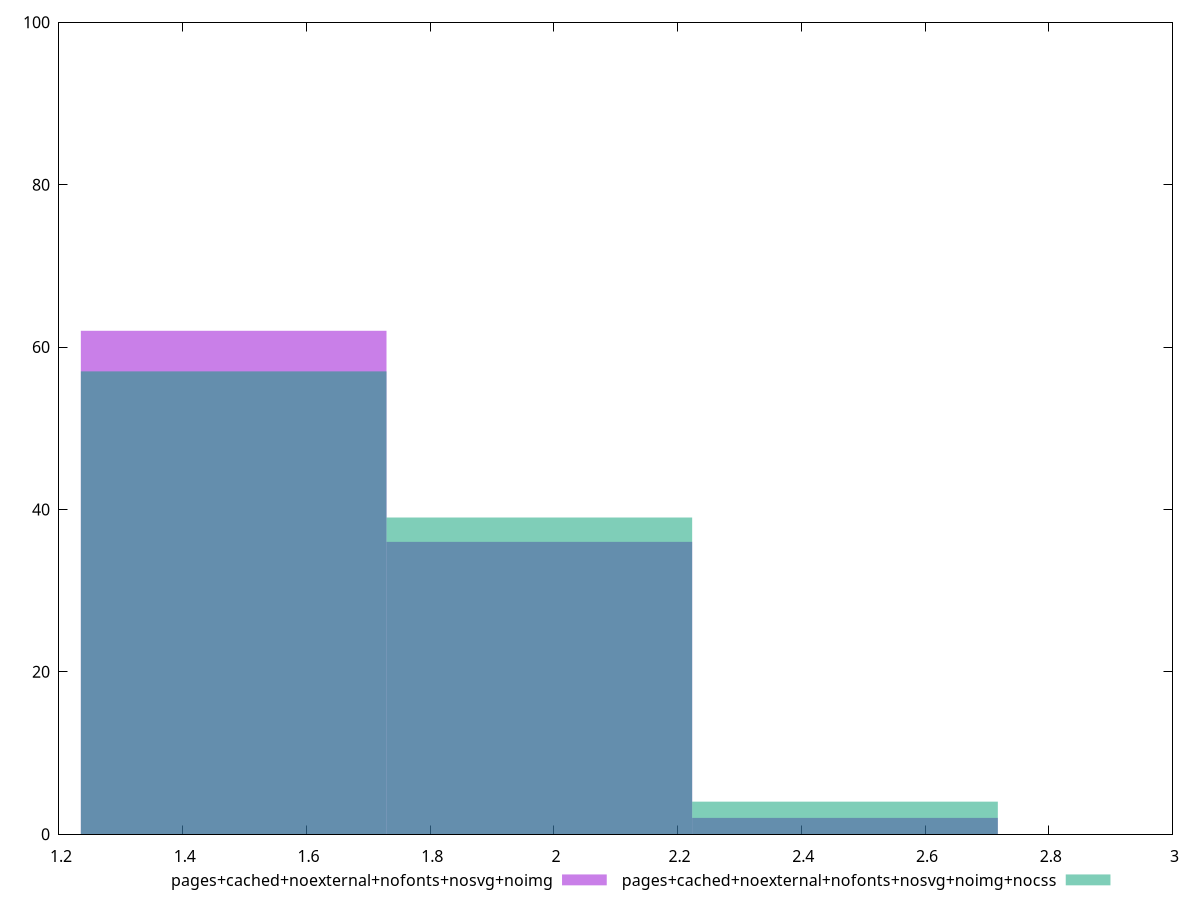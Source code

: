 reset
set terminal svg size 640, 500 enhanced background rgb 'white'
set output "reprap/server-response-time/comparison/histogram/11_vs_12.svg"

$pagesCachedNoexternalNofontsNosvgNoimg <<EOF
1.9764722496260076 36
1.4823541872195056 62
2.4705903120325097 2
EOF

$pagesCachedNoexternalNofontsNosvgNoimgNocss <<EOF
1.9764722496260076 39
1.4823541872195056 57
2.4705903120325097 4
EOF

set key outside below
set boxwidth 0.4941180624065019
set yrange [0:100]
set style fill transparent solid 0.5 noborder

plot \
  $pagesCachedNoexternalNofontsNosvgNoimg title "pages+cached+noexternal+nofonts+nosvg+noimg" with boxes, \
  $pagesCachedNoexternalNofontsNosvgNoimgNocss title "pages+cached+noexternal+nofonts+nosvg+noimg+nocss" with boxes, \


reset